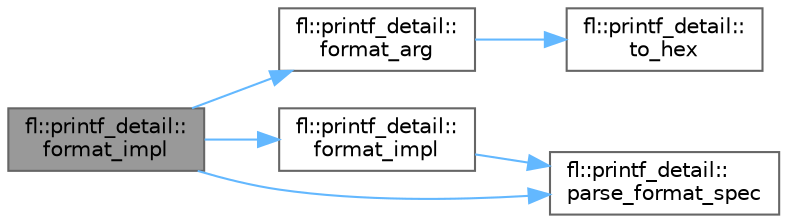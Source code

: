 digraph "fl::printf_detail::format_impl"
{
 // INTERACTIVE_SVG=YES
 // LATEX_PDF_SIZE
  bgcolor="transparent";
  edge [fontname=Helvetica,fontsize=10,labelfontname=Helvetica,labelfontsize=10];
  node [fontname=Helvetica,fontsize=10,shape=box,height=0.2,width=0.4];
  rankdir="LR";
  Node1 [id="Node000001",label="fl::printf_detail::\lformat_impl",height=0.2,width=0.4,color="gray40", fillcolor="grey60", style="filled", fontcolor="black",tooltip=" "];
  Node1 -> Node2 [id="edge1_Node000001_Node000002",color="steelblue1",style="solid",tooltip=" "];
  Node2 [id="Node000002",label="fl::printf_detail::\lformat_arg",height=0.2,width=0.4,color="grey40", fillcolor="white", style="filled",URL="$d2/de0/namespacefl_1_1printf__detail_adef945a9ae2d71df36883b1efbe48ba6.html#adef945a9ae2d71df36883b1efbe48ba6",tooltip=" "];
  Node2 -> Node3 [id="edge2_Node000002_Node000003",color="steelblue1",style="solid",tooltip=" "];
  Node3 [id="Node000003",label="fl::printf_detail::\lto_hex",height=0.2,width=0.4,color="grey40", fillcolor="white", style="filled",URL="$d2/de0/namespacefl_1_1printf__detail_af30aa77ab5f5c6e861e0afdb1e2f8b17.html#af30aa77ab5f5c6e861e0afdb1e2f8b17",tooltip=" "];
  Node1 -> Node4 [id="edge3_Node000001_Node000004",color="steelblue1",style="solid",tooltip=" "];
  Node4 [id="Node000004",label="fl::printf_detail::\lformat_impl",height=0.2,width=0.4,color="grey40", fillcolor="white", style="filled",URL="$d2/de0/namespacefl_1_1printf__detail_a73eecb8f0495b3f5b679b0e395e97e01.html#a73eecb8f0495b3f5b679b0e395e97e01",tooltip=" "];
  Node4 -> Node5 [id="edge4_Node000004_Node000005",color="steelblue1",style="solid",tooltip=" "];
  Node5 [id="Node000005",label="fl::printf_detail::\lparse_format_spec",height=0.2,width=0.4,color="grey40", fillcolor="white", style="filled",URL="$d2/de0/namespacefl_1_1printf__detail_ac9026cabf78c126af3df04b25bccad80.html#ac9026cabf78c126af3df04b25bccad80",tooltip=" "];
  Node1 -> Node5 [id="edge5_Node000001_Node000005",color="steelblue1",style="solid",tooltip=" "];
}
